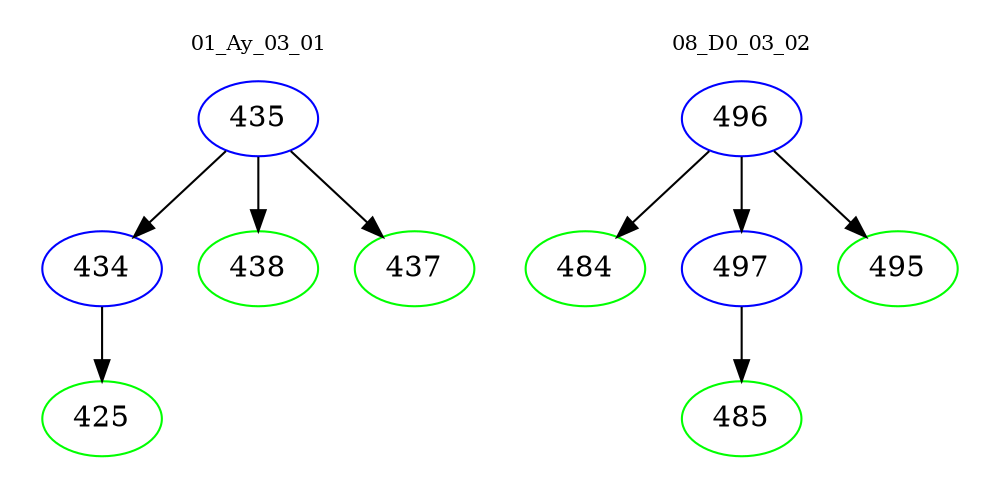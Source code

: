 digraph{
subgraph cluster_0 {
color = white
label = "01_Ay_03_01";
fontsize=10;
T0_435 [label="435", color="blue"]
T0_435 -> T0_434 [color="black"]
T0_434 [label="434", color="blue"]
T0_434 -> T0_425 [color="black"]
T0_425 [label="425", color="green"]
T0_435 -> T0_438 [color="black"]
T0_438 [label="438", color="green"]
T0_435 -> T0_437 [color="black"]
T0_437 [label="437", color="green"]
}
subgraph cluster_1 {
color = white
label = "08_D0_03_02";
fontsize=10;
T1_496 [label="496", color="blue"]
T1_496 -> T1_484 [color="black"]
T1_484 [label="484", color="green"]
T1_496 -> T1_497 [color="black"]
T1_497 [label="497", color="blue"]
T1_497 -> T1_485 [color="black"]
T1_485 [label="485", color="green"]
T1_496 -> T1_495 [color="black"]
T1_495 [label="495", color="green"]
}
}
